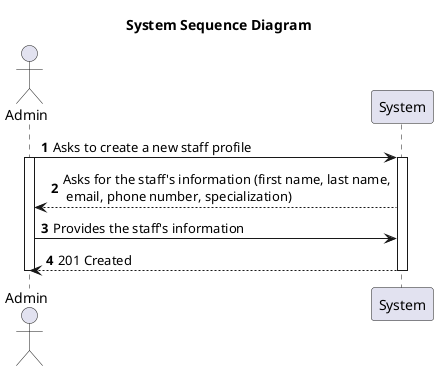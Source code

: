 @startuml
'https://plantuml.com/sequence-diagram

title System Sequence Diagram
autonumber

actor Admin as ad
participant "System" as sy 


ad -> sy: Asks to create a new staff profile
activate ad
activate sy
sy --> ad: Asks for the staff's information (first name, last name,\n email, phone number, specialization)
ad -> sy: Provides the staff's information
sy --> ad: 201 Created
deactivate sy
deactivate ad


@enduml